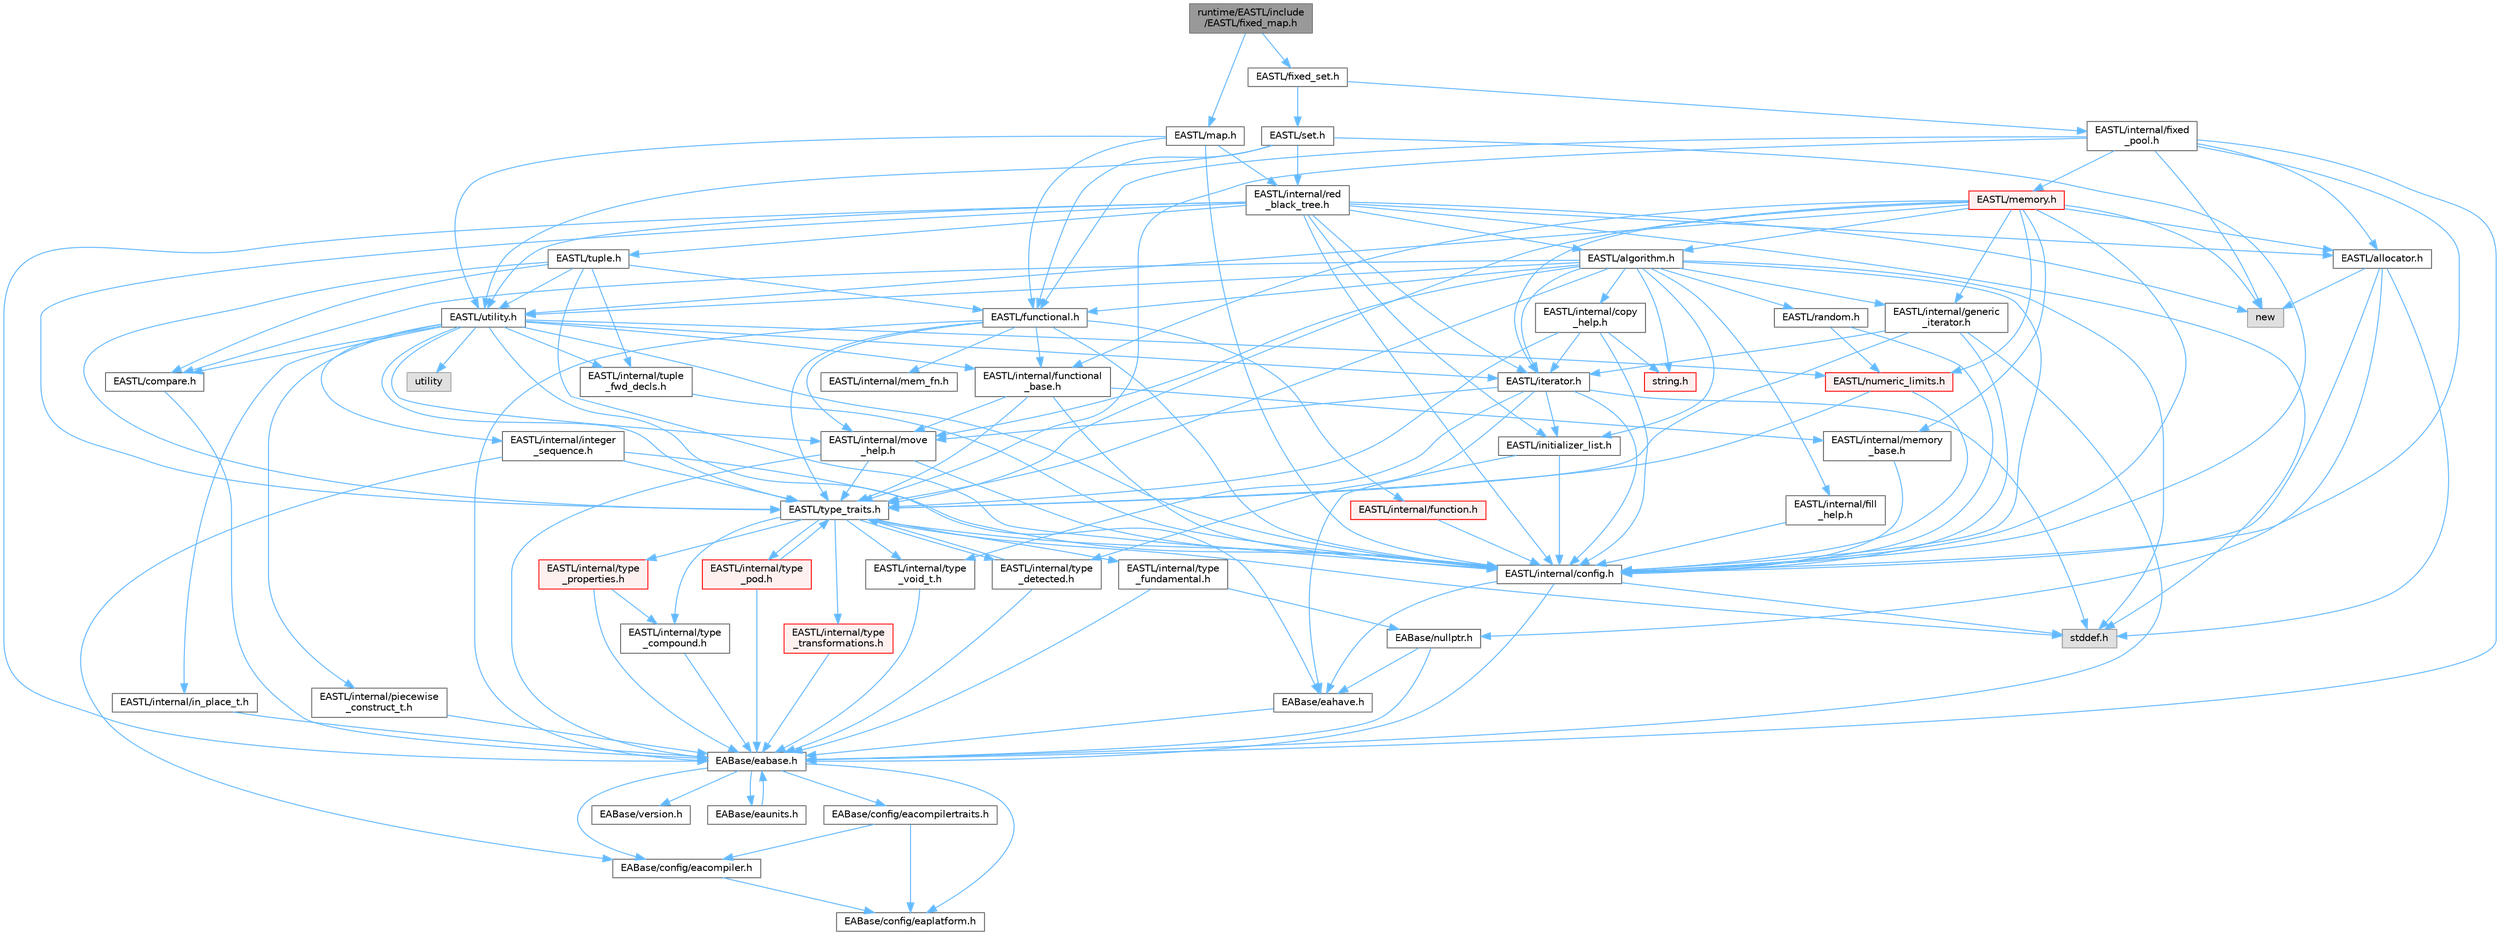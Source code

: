digraph "runtime/EASTL/include/EASTL/fixed_map.h"
{
 // LATEX_PDF_SIZE
  bgcolor="transparent";
  edge [fontname=Helvetica,fontsize=10,labelfontname=Helvetica,labelfontsize=10];
  node [fontname=Helvetica,fontsize=10,shape=box,height=0.2,width=0.4];
  Node1 [id="Node000001",label="runtime/EASTL/include\l/EASTL/fixed_map.h",height=0.2,width=0.4,color="gray40", fillcolor="grey60", style="filled", fontcolor="black",tooltip=" "];
  Node1 -> Node2 [id="edge158_Node000001_Node000002",color="steelblue1",style="solid",tooltip=" "];
  Node2 [id="Node000002",label="EASTL/map.h",height=0.2,width=0.4,color="grey40", fillcolor="white", style="filled",URL="$_e_a_s_t_l_2include_2_e_a_s_t_l_2map_8h.html",tooltip=" "];
  Node2 -> Node3 [id="edge159_Node000002_Node000003",color="steelblue1",style="solid",tooltip=" "];
  Node3 [id="Node000003",label="EASTL/internal/config.h",height=0.2,width=0.4,color="grey40", fillcolor="white", style="filled",URL="$config_8h.html",tooltip=" "];
  Node3 -> Node4 [id="edge160_Node000003_Node000004",color="steelblue1",style="solid",tooltip=" "];
  Node4 [id="Node000004",label="EABase/eabase.h",height=0.2,width=0.4,color="grey40", fillcolor="white", style="filled",URL="$eabase_8h.html",tooltip=" "];
  Node4 -> Node5 [id="edge161_Node000004_Node000005",color="steelblue1",style="solid",tooltip=" "];
  Node5 [id="Node000005",label="EABase/config/eacompiler.h",height=0.2,width=0.4,color="grey40", fillcolor="white", style="filled",URL="$eacompiler_8h.html",tooltip=" "];
  Node5 -> Node6 [id="edge162_Node000005_Node000006",color="steelblue1",style="solid",tooltip=" "];
  Node6 [id="Node000006",label="EABase/config/eaplatform.h",height=0.2,width=0.4,color="grey40", fillcolor="white", style="filled",URL="$eaplatform_8h.html",tooltip=" "];
  Node4 -> Node7 [id="edge163_Node000004_Node000007",color="steelblue1",style="solid",tooltip=" "];
  Node7 [id="Node000007",label="EABase/config/eacompilertraits.h",height=0.2,width=0.4,color="grey40", fillcolor="white", style="filled",URL="$eacompilertraits_8h.html",tooltip=" "];
  Node7 -> Node6 [id="edge164_Node000007_Node000006",color="steelblue1",style="solid",tooltip=" "];
  Node7 -> Node5 [id="edge165_Node000007_Node000005",color="steelblue1",style="solid",tooltip=" "];
  Node4 -> Node6 [id="edge166_Node000004_Node000006",color="steelblue1",style="solid",tooltip=" "];
  Node4 -> Node8 [id="edge167_Node000004_Node000008",color="steelblue1",style="solid",tooltip=" "];
  Node8 [id="Node000008",label="EABase/version.h",height=0.2,width=0.4,color="grey40", fillcolor="white", style="filled",URL="$_e_a_s_t_l_2packages_2_e_a_base_2include_2_common_2_e_a_base_2version_8h.html",tooltip=" "];
  Node4 -> Node9 [id="edge168_Node000004_Node000009",color="steelblue1",style="solid",tooltip=" "];
  Node9 [id="Node000009",label="EABase/eaunits.h",height=0.2,width=0.4,color="grey40", fillcolor="white", style="filled",URL="$eaunits_8h.html",tooltip=" "];
  Node9 -> Node4 [id="edge169_Node000009_Node000004",color="steelblue1",style="solid",tooltip=" "];
  Node3 -> Node10 [id="edge170_Node000003_Node000010",color="steelblue1",style="solid",tooltip=" "];
  Node10 [id="Node000010",label="EABase/eahave.h",height=0.2,width=0.4,color="grey40", fillcolor="white", style="filled",URL="$eahave_8h.html",tooltip=" "];
  Node10 -> Node4 [id="edge171_Node000010_Node000004",color="steelblue1",style="solid",tooltip=" "];
  Node3 -> Node11 [id="edge172_Node000003_Node000011",color="steelblue1",style="solid",tooltip=" "];
  Node11 [id="Node000011",label="stddef.h",height=0.2,width=0.4,color="grey60", fillcolor="#E0E0E0", style="filled",tooltip=" "];
  Node2 -> Node12 [id="edge173_Node000002_Node000012",color="steelblue1",style="solid",tooltip=" "];
  Node12 [id="Node000012",label="EASTL/internal/red\l_black_tree.h",height=0.2,width=0.4,color="grey40", fillcolor="white", style="filled",URL="$red__black__tree_8h.html",tooltip=" "];
  Node12 -> Node4 [id="edge174_Node000012_Node000004",color="steelblue1",style="solid",tooltip=" "];
  Node12 -> Node3 [id="edge175_Node000012_Node000003",color="steelblue1",style="solid",tooltip=" "];
  Node12 -> Node13 [id="edge176_Node000012_Node000013",color="steelblue1",style="solid",tooltip=" "];
  Node13 [id="Node000013",label="EASTL/type_traits.h",height=0.2,width=0.4,color="grey40", fillcolor="white", style="filled",URL="$_e_a_s_t_l_2include_2_e_a_s_t_l_2type__traits_8h.html",tooltip=" "];
  Node13 -> Node3 [id="edge177_Node000013_Node000003",color="steelblue1",style="solid",tooltip=" "];
  Node13 -> Node11 [id="edge178_Node000013_Node000011",color="steelblue1",style="solid",tooltip=" "];
  Node13 -> Node14 [id="edge179_Node000013_Node000014",color="steelblue1",style="solid",tooltip=" "];
  Node14 [id="Node000014",label="EASTL/internal/type\l_fundamental.h",height=0.2,width=0.4,color="grey40", fillcolor="white", style="filled",URL="$type__fundamental_8h.html",tooltip=" "];
  Node14 -> Node4 [id="edge180_Node000014_Node000004",color="steelblue1",style="solid",tooltip=" "];
  Node14 -> Node15 [id="edge181_Node000014_Node000015",color="steelblue1",style="solid",tooltip=" "];
  Node15 [id="Node000015",label="EABase/nullptr.h",height=0.2,width=0.4,color="grey40", fillcolor="white", style="filled",URL="$nullptr_8h.html",tooltip=" "];
  Node15 -> Node4 [id="edge182_Node000015_Node000004",color="steelblue1",style="solid",tooltip=" "];
  Node15 -> Node10 [id="edge183_Node000015_Node000010",color="steelblue1",style="solid",tooltip=" "];
  Node13 -> Node16 [id="edge184_Node000013_Node000016",color="steelblue1",style="solid",tooltip=" "];
  Node16 [id="Node000016",label="EASTL/internal/type\l_transformations.h",height=0.2,width=0.4,color="red", fillcolor="#FFF0F0", style="filled",URL="$type__transformations_8h.html",tooltip=" "];
  Node16 -> Node4 [id="edge185_Node000016_Node000004",color="steelblue1",style="solid",tooltip=" "];
  Node13 -> Node18 [id="edge186_Node000013_Node000018",color="steelblue1",style="solid",tooltip=" "];
  Node18 [id="Node000018",label="EASTL/internal/type\l_void_t.h",height=0.2,width=0.4,color="grey40", fillcolor="white", style="filled",URL="$type__void__t_8h.html",tooltip=" "];
  Node18 -> Node4 [id="edge187_Node000018_Node000004",color="steelblue1",style="solid",tooltip=" "];
  Node13 -> Node19 [id="edge188_Node000013_Node000019",color="steelblue1",style="solid",tooltip=" "];
  Node19 [id="Node000019",label="EASTL/internal/type\l_properties.h",height=0.2,width=0.4,color="red", fillcolor="#FFF0F0", style="filled",URL="$type__properties_8h.html",tooltip=" "];
  Node19 -> Node4 [id="edge189_Node000019_Node000004",color="steelblue1",style="solid",tooltip=" "];
  Node19 -> Node20 [id="edge190_Node000019_Node000020",color="steelblue1",style="solid",tooltip=" "];
  Node20 [id="Node000020",label="EASTL/internal/type\l_compound.h",height=0.2,width=0.4,color="grey40", fillcolor="white", style="filled",URL="$type__compound_8h.html",tooltip=" "];
  Node20 -> Node4 [id="edge191_Node000020_Node000004",color="steelblue1",style="solid",tooltip=" "];
  Node13 -> Node20 [id="edge192_Node000013_Node000020",color="steelblue1",style="solid",tooltip=" "];
  Node13 -> Node21 [id="edge193_Node000013_Node000021",color="steelblue1",style="solid",tooltip=" "];
  Node21 [id="Node000021",label="EASTL/internal/type\l_pod.h",height=0.2,width=0.4,color="red", fillcolor="#FFF0F0", style="filled",URL="$type__pod_8h.html",tooltip=" "];
  Node21 -> Node4 [id="edge194_Node000021_Node000004",color="steelblue1",style="solid",tooltip=" "];
  Node21 -> Node13 [id="edge195_Node000021_Node000013",color="steelblue1",style="solid",tooltip=" "];
  Node13 -> Node22 [id="edge196_Node000013_Node000022",color="steelblue1",style="solid",tooltip=" "];
  Node22 [id="Node000022",label="EASTL/internal/type\l_detected.h",height=0.2,width=0.4,color="grey40", fillcolor="white", style="filled",URL="$type__detected_8h.html",tooltip=" "];
  Node22 -> Node4 [id="edge197_Node000022_Node000004",color="steelblue1",style="solid",tooltip=" "];
  Node22 -> Node13 [id="edge198_Node000022_Node000013",color="steelblue1",style="solid",tooltip=" "];
  Node12 -> Node23 [id="edge199_Node000012_Node000023",color="steelblue1",style="solid",tooltip=" "];
  Node23 [id="Node000023",label="EASTL/allocator.h",height=0.2,width=0.4,color="grey40", fillcolor="white", style="filled",URL="$allocator_8h.html",tooltip=" "];
  Node23 -> Node3 [id="edge200_Node000023_Node000003",color="steelblue1",style="solid",tooltip=" "];
  Node23 -> Node15 [id="edge201_Node000023_Node000015",color="steelblue1",style="solid",tooltip=" "];
  Node23 -> Node11 [id="edge202_Node000023_Node000011",color="steelblue1",style="solid",tooltip=" "];
  Node23 -> Node24 [id="edge203_Node000023_Node000024",color="steelblue1",style="solid",tooltip=" "];
  Node24 [id="Node000024",label="new",height=0.2,width=0.4,color="grey60", fillcolor="#E0E0E0", style="filled",tooltip=" "];
  Node12 -> Node25 [id="edge204_Node000012_Node000025",color="steelblue1",style="solid",tooltip=" "];
  Node25 [id="Node000025",label="EASTL/iterator.h",height=0.2,width=0.4,color="grey40", fillcolor="white", style="filled",URL="$_e_a_s_t_l_2include_2_e_a_s_t_l_2iterator_8h.html",tooltip=" "];
  Node25 -> Node3 [id="edge205_Node000025_Node000003",color="steelblue1",style="solid",tooltip=" "];
  Node25 -> Node26 [id="edge206_Node000025_Node000026",color="steelblue1",style="solid",tooltip=" "];
  Node26 [id="Node000026",label="EASTL/internal/move\l_help.h",height=0.2,width=0.4,color="grey40", fillcolor="white", style="filled",URL="$move__help_8h.html",tooltip=" "];
  Node26 -> Node4 [id="edge207_Node000026_Node000004",color="steelblue1",style="solid",tooltip=" "];
  Node26 -> Node3 [id="edge208_Node000026_Node000003",color="steelblue1",style="solid",tooltip=" "];
  Node26 -> Node13 [id="edge209_Node000026_Node000013",color="steelblue1",style="solid",tooltip=" "];
  Node25 -> Node22 [id="edge210_Node000025_Node000022",color="steelblue1",style="solid",tooltip=" "];
  Node25 -> Node18 [id="edge211_Node000025_Node000018",color="steelblue1",style="solid",tooltip=" "];
  Node25 -> Node27 [id="edge212_Node000025_Node000027",color="steelblue1",style="solid",tooltip=" "];
  Node27 [id="Node000027",label="EASTL/initializer_list.h",height=0.2,width=0.4,color="grey40", fillcolor="white", style="filled",URL="$initializer__list_8h.html",tooltip=" "];
  Node27 -> Node3 [id="edge213_Node000027_Node000003",color="steelblue1",style="solid",tooltip=" "];
  Node27 -> Node10 [id="edge214_Node000027_Node000010",color="steelblue1",style="solid",tooltip=" "];
  Node25 -> Node11 [id="edge215_Node000025_Node000011",color="steelblue1",style="solid",tooltip=" "];
  Node12 -> Node28 [id="edge216_Node000012_Node000028",color="steelblue1",style="solid",tooltip=" "];
  Node28 [id="Node000028",label="EASTL/utility.h",height=0.2,width=0.4,color="grey40", fillcolor="white", style="filled",URL="$_e_a_s_t_l_2include_2_e_a_s_t_l_2utility_8h.html",tooltip=" "];
  Node28 -> Node3 [id="edge217_Node000028_Node000003",color="steelblue1",style="solid",tooltip=" "];
  Node28 -> Node13 [id="edge218_Node000028_Node000013",color="steelblue1",style="solid",tooltip=" "];
  Node28 -> Node25 [id="edge219_Node000028_Node000025",color="steelblue1",style="solid",tooltip=" "];
  Node28 -> Node29 [id="edge220_Node000028_Node000029",color="steelblue1",style="solid",tooltip=" "];
  Node29 [id="Node000029",label="EASTL/numeric_limits.h",height=0.2,width=0.4,color="red", fillcolor="#FFF0F0", style="filled",URL="$numeric__limits_8h.html",tooltip=" "];
  Node29 -> Node3 [id="edge221_Node000029_Node000003",color="steelblue1",style="solid",tooltip=" "];
  Node29 -> Node13 [id="edge222_Node000029_Node000013",color="steelblue1",style="solid",tooltip=" "];
  Node28 -> Node31 [id="edge223_Node000028_Node000031",color="steelblue1",style="solid",tooltip=" "];
  Node31 [id="Node000031",label="EASTL/compare.h",height=0.2,width=0.4,color="grey40", fillcolor="white", style="filled",URL="$compare_8h.html",tooltip=" "];
  Node31 -> Node4 [id="edge224_Node000031_Node000004",color="steelblue1",style="solid",tooltip=" "];
  Node28 -> Node32 [id="edge225_Node000028_Node000032",color="steelblue1",style="solid",tooltip=" "];
  Node32 [id="Node000032",label="EASTL/internal/functional\l_base.h",height=0.2,width=0.4,color="grey40", fillcolor="white", style="filled",URL="$functional__base_8h.html",tooltip=" "];
  Node32 -> Node3 [id="edge226_Node000032_Node000003",color="steelblue1",style="solid",tooltip=" "];
  Node32 -> Node33 [id="edge227_Node000032_Node000033",color="steelblue1",style="solid",tooltip=" "];
  Node33 [id="Node000033",label="EASTL/internal/memory\l_base.h",height=0.2,width=0.4,color="grey40", fillcolor="white", style="filled",URL="$memory__base_8h.html",tooltip=" "];
  Node33 -> Node3 [id="edge228_Node000033_Node000003",color="steelblue1",style="solid",tooltip=" "];
  Node32 -> Node26 [id="edge229_Node000032_Node000026",color="steelblue1",style="solid",tooltip=" "];
  Node32 -> Node13 [id="edge230_Node000032_Node000013",color="steelblue1",style="solid",tooltip=" "];
  Node28 -> Node26 [id="edge231_Node000028_Node000026",color="steelblue1",style="solid",tooltip=" "];
  Node28 -> Node10 [id="edge232_Node000028_Node000010",color="steelblue1",style="solid",tooltip=" "];
  Node28 -> Node34 [id="edge233_Node000028_Node000034",color="steelblue1",style="solid",tooltip=" "];
  Node34 [id="Node000034",label="EASTL/internal/integer\l_sequence.h",height=0.2,width=0.4,color="grey40", fillcolor="white", style="filled",URL="$integer__sequence_8h.html",tooltip=" "];
  Node34 -> Node5 [id="edge234_Node000034_Node000005",color="steelblue1",style="solid",tooltip=" "];
  Node34 -> Node3 [id="edge235_Node000034_Node000003",color="steelblue1",style="solid",tooltip=" "];
  Node34 -> Node13 [id="edge236_Node000034_Node000013",color="steelblue1",style="solid",tooltip=" "];
  Node28 -> Node35 [id="edge237_Node000028_Node000035",color="steelblue1",style="solid",tooltip=" "];
  Node35 [id="Node000035",label="EASTL/internal/tuple\l_fwd_decls.h",height=0.2,width=0.4,color="grey40", fillcolor="white", style="filled",URL="$tuple__fwd__decls_8h.html",tooltip=" "];
  Node35 -> Node3 [id="edge238_Node000035_Node000003",color="steelblue1",style="solid",tooltip=" "];
  Node28 -> Node36 [id="edge239_Node000028_Node000036",color="steelblue1",style="solid",tooltip=" "];
  Node36 [id="Node000036",label="EASTL/internal/in_place_t.h",height=0.2,width=0.4,color="grey40", fillcolor="white", style="filled",URL="$in__place__t_8h.html",tooltip=" "];
  Node36 -> Node4 [id="edge240_Node000036_Node000004",color="steelblue1",style="solid",tooltip=" "];
  Node28 -> Node37 [id="edge241_Node000028_Node000037",color="steelblue1",style="solid",tooltip=" "];
  Node37 [id="Node000037",label="EASTL/internal/piecewise\l_construct_t.h",height=0.2,width=0.4,color="grey40", fillcolor="white", style="filled",URL="$piecewise__construct__t_8h.html",tooltip=" "];
  Node37 -> Node4 [id="edge242_Node000037_Node000004",color="steelblue1",style="solid",tooltip=" "];
  Node28 -> Node38 [id="edge243_Node000028_Node000038",color="steelblue1",style="solid",tooltip=" "];
  Node38 [id="Node000038",label="utility",height=0.2,width=0.4,color="grey60", fillcolor="#E0E0E0", style="filled",tooltip=" "];
  Node12 -> Node39 [id="edge244_Node000012_Node000039",color="steelblue1",style="solid",tooltip=" "];
  Node39 [id="Node000039",label="EASTL/algorithm.h",height=0.2,width=0.4,color="grey40", fillcolor="white", style="filled",URL="$_e_a_s_t_l_2include_2_e_a_s_t_l_2algorithm_8h.html",tooltip=" "];
  Node39 -> Node3 [id="edge245_Node000039_Node000003",color="steelblue1",style="solid",tooltip=" "];
  Node39 -> Node13 [id="edge246_Node000039_Node000013",color="steelblue1",style="solid",tooltip=" "];
  Node39 -> Node26 [id="edge247_Node000039_Node000026",color="steelblue1",style="solid",tooltip=" "];
  Node39 -> Node40 [id="edge248_Node000039_Node000040",color="steelblue1",style="solid",tooltip=" "];
  Node40 [id="Node000040",label="EASTL/internal/copy\l_help.h",height=0.2,width=0.4,color="grey40", fillcolor="white", style="filled",URL="$copy__help_8h.html",tooltip=" "];
  Node40 -> Node3 [id="edge249_Node000040_Node000003",color="steelblue1",style="solid",tooltip=" "];
  Node40 -> Node13 [id="edge250_Node000040_Node000013",color="steelblue1",style="solid",tooltip=" "];
  Node40 -> Node25 [id="edge251_Node000040_Node000025",color="steelblue1",style="solid",tooltip=" "];
  Node40 -> Node41 [id="edge252_Node000040_Node000041",color="steelblue1",style="solid",tooltip=" "];
  Node41 [id="Node000041",label="string.h",height=0.2,width=0.4,color="red", fillcolor="#FFF0F0", style="filled",URL="$string_8h.html",tooltip=" "];
  Node39 -> Node151 [id="edge253_Node000039_Node000151",color="steelblue1",style="solid",tooltip=" "];
  Node151 [id="Node000151",label="EASTL/internal/fill\l_help.h",height=0.2,width=0.4,color="grey40", fillcolor="white", style="filled",URL="$fill__help_8h.html",tooltip=" "];
  Node151 -> Node3 [id="edge254_Node000151_Node000003",color="steelblue1",style="solid",tooltip=" "];
  Node39 -> Node27 [id="edge255_Node000039_Node000027",color="steelblue1",style="solid",tooltip=" "];
  Node39 -> Node25 [id="edge256_Node000039_Node000025",color="steelblue1",style="solid",tooltip=" "];
  Node39 -> Node61 [id="edge257_Node000039_Node000061",color="steelblue1",style="solid",tooltip=" "];
  Node61 [id="Node000061",label="EASTL/functional.h",height=0.2,width=0.4,color="grey40", fillcolor="white", style="filled",URL="$_e_a_s_t_l_2include_2_e_a_s_t_l_2functional_8h.html",tooltip=" "];
  Node61 -> Node4 [id="edge258_Node000061_Node000004",color="steelblue1",style="solid",tooltip=" "];
  Node61 -> Node3 [id="edge259_Node000061_Node000003",color="steelblue1",style="solid",tooltip=" "];
  Node61 -> Node26 [id="edge260_Node000061_Node000026",color="steelblue1",style="solid",tooltip=" "];
  Node61 -> Node13 [id="edge261_Node000061_Node000013",color="steelblue1",style="solid",tooltip=" "];
  Node61 -> Node32 [id="edge262_Node000061_Node000032",color="steelblue1",style="solid",tooltip=" "];
  Node61 -> Node62 [id="edge263_Node000061_Node000062",color="steelblue1",style="solid",tooltip=" "];
  Node62 [id="Node000062",label="EASTL/internal/mem_fn.h",height=0.2,width=0.4,color="grey40", fillcolor="white", style="filled",URL="$mem__fn_8h.html",tooltip=" "];
  Node61 -> Node63 [id="edge264_Node000061_Node000063",color="steelblue1",style="solid",tooltip=" "];
  Node63 [id="Node000063",label="EASTL/internal/function.h",height=0.2,width=0.4,color="red", fillcolor="#FFF0F0", style="filled",URL="$_e_a_s_t_l_2include_2_e_a_s_t_l_2internal_2function_8h.html",tooltip=" "];
  Node63 -> Node3 [id="edge265_Node000063_Node000003",color="steelblue1",style="solid",tooltip=" "];
  Node39 -> Node28 [id="edge266_Node000039_Node000028",color="steelblue1",style="solid",tooltip=" "];
  Node39 -> Node52 [id="edge267_Node000039_Node000052",color="steelblue1",style="solid",tooltip=" "];
  Node52 [id="Node000052",label="EASTL/internal/generic\l_iterator.h",height=0.2,width=0.4,color="grey40", fillcolor="white", style="filled",URL="$generic__iterator_8h.html",tooltip=" "];
  Node52 -> Node4 [id="edge268_Node000052_Node000004",color="steelblue1",style="solid",tooltip=" "];
  Node52 -> Node3 [id="edge269_Node000052_Node000003",color="steelblue1",style="solid",tooltip=" "];
  Node52 -> Node25 [id="edge270_Node000052_Node000025",color="steelblue1",style="solid",tooltip=" "];
  Node52 -> Node13 [id="edge271_Node000052_Node000013",color="steelblue1",style="solid",tooltip=" "];
  Node39 -> Node152 [id="edge272_Node000039_Node000152",color="steelblue1",style="solid",tooltip=" "];
  Node152 [id="Node000152",label="EASTL/random.h",height=0.2,width=0.4,color="grey40", fillcolor="white", style="filled",URL="$random_8h.html",tooltip=" "];
  Node152 -> Node3 [id="edge273_Node000152_Node000003",color="steelblue1",style="solid",tooltip=" "];
  Node152 -> Node29 [id="edge274_Node000152_Node000029",color="steelblue1",style="solid",tooltip=" "];
  Node39 -> Node31 [id="edge275_Node000039_Node000031",color="steelblue1",style="solid",tooltip=" "];
  Node39 -> Node11 [id="edge276_Node000039_Node000011",color="steelblue1",style="solid",tooltip=" "];
  Node39 -> Node41 [id="edge277_Node000039_Node000041",color="steelblue1",style="solid",tooltip=" "];
  Node12 -> Node27 [id="edge278_Node000012_Node000027",color="steelblue1",style="solid",tooltip=" "];
  Node12 -> Node153 [id="edge279_Node000012_Node000153",color="steelblue1",style="solid",tooltip=" "];
  Node153 [id="Node000153",label="EASTL/tuple.h",height=0.2,width=0.4,color="grey40", fillcolor="white", style="filled",URL="$tuple_8h.html",tooltip=" "];
  Node153 -> Node3 [id="edge280_Node000153_Node000003",color="steelblue1",style="solid",tooltip=" "];
  Node153 -> Node31 [id="edge281_Node000153_Node000031",color="steelblue1",style="solid",tooltip=" "];
  Node153 -> Node61 [id="edge282_Node000153_Node000061",color="steelblue1",style="solid",tooltip=" "];
  Node153 -> Node13 [id="edge283_Node000153_Node000013",color="steelblue1",style="solid",tooltip=" "];
  Node153 -> Node28 [id="edge284_Node000153_Node000028",color="steelblue1",style="solid",tooltip=" "];
  Node153 -> Node35 [id="edge285_Node000153_Node000035",color="steelblue1",style="solid",tooltip=" "];
  Node12 -> Node24 [id="edge286_Node000012_Node000024",color="steelblue1",style="solid",tooltip=" "];
  Node12 -> Node11 [id="edge287_Node000012_Node000011",color="steelblue1",style="solid",tooltip=" "];
  Node2 -> Node61 [id="edge288_Node000002_Node000061",color="steelblue1",style="solid",tooltip=" "];
  Node2 -> Node28 [id="edge289_Node000002_Node000028",color="steelblue1",style="solid",tooltip=" "];
  Node1 -> Node154 [id="edge290_Node000001_Node000154",color="steelblue1",style="solid",tooltip=" "];
  Node154 [id="Node000154",label="EASTL/fixed_set.h",height=0.2,width=0.4,color="grey40", fillcolor="white", style="filled",URL="$fixed__set_8h.html",tooltip=" "];
  Node154 -> Node155 [id="edge291_Node000154_Node000155",color="steelblue1",style="solid",tooltip=" "];
  Node155 [id="Node000155",label="EASTL/set.h",height=0.2,width=0.4,color="grey40", fillcolor="white", style="filled",URL="$set_8h.html",tooltip=" "];
  Node155 -> Node3 [id="edge292_Node000155_Node000003",color="steelblue1",style="solid",tooltip=" "];
  Node155 -> Node12 [id="edge293_Node000155_Node000012",color="steelblue1",style="solid",tooltip=" "];
  Node155 -> Node61 [id="edge294_Node000155_Node000061",color="steelblue1",style="solid",tooltip=" "];
  Node155 -> Node28 [id="edge295_Node000155_Node000028",color="steelblue1",style="solid",tooltip=" "];
  Node154 -> Node156 [id="edge296_Node000154_Node000156",color="steelblue1",style="solid",tooltip=" "];
  Node156 [id="Node000156",label="EASTL/internal/fixed\l_pool.h",height=0.2,width=0.4,color="grey40", fillcolor="white", style="filled",URL="$fixed__pool_8h.html",tooltip=" "];
  Node156 -> Node4 [id="edge297_Node000156_Node000004",color="steelblue1",style="solid",tooltip=" "];
  Node156 -> Node3 [id="edge298_Node000156_Node000003",color="steelblue1",style="solid",tooltip=" "];
  Node156 -> Node61 [id="edge299_Node000156_Node000061",color="steelblue1",style="solid",tooltip=" "];
  Node156 -> Node51 [id="edge300_Node000156_Node000051",color="steelblue1",style="solid",tooltip=" "];
  Node51 [id="Node000051",label="EASTL/memory.h",height=0.2,width=0.4,color="red", fillcolor="#FFF0F0", style="filled",URL="$_e_a_s_t_l_2include_2_e_a_s_t_l_2memory_8h.html",tooltip=" "];
  Node51 -> Node3 [id="edge301_Node000051_Node000003",color="steelblue1",style="solid",tooltip=" "];
  Node51 -> Node33 [id="edge302_Node000051_Node000033",color="steelblue1",style="solid",tooltip=" "];
  Node51 -> Node52 [id="edge303_Node000051_Node000052",color="steelblue1",style="solid",tooltip=" "];
  Node51 -> Node32 [id="edge304_Node000051_Node000032",color="steelblue1",style="solid",tooltip=" "];
  Node51 -> Node39 [id="edge305_Node000051_Node000039",color="steelblue1",style="solid",tooltip=" "];
  Node51 -> Node13 [id="edge306_Node000051_Node000013",color="steelblue1",style="solid",tooltip=" "];
  Node51 -> Node23 [id="edge307_Node000051_Node000023",color="steelblue1",style="solid",tooltip=" "];
  Node51 -> Node25 [id="edge308_Node000051_Node000025",color="steelblue1",style="solid",tooltip=" "];
  Node51 -> Node28 [id="edge309_Node000051_Node000028",color="steelblue1",style="solid",tooltip=" "];
  Node51 -> Node29 [id="edge310_Node000051_Node000029",color="steelblue1",style="solid",tooltip=" "];
  Node51 -> Node24 [id="edge311_Node000051_Node000024",color="steelblue1",style="solid",tooltip=" "];
  Node156 -> Node23 [id="edge312_Node000156_Node000023",color="steelblue1",style="solid",tooltip=" "];
  Node156 -> Node13 [id="edge313_Node000156_Node000013",color="steelblue1",style="solid",tooltip=" "];
  Node156 -> Node24 [id="edge314_Node000156_Node000024",color="steelblue1",style="solid",tooltip=" "];
}
